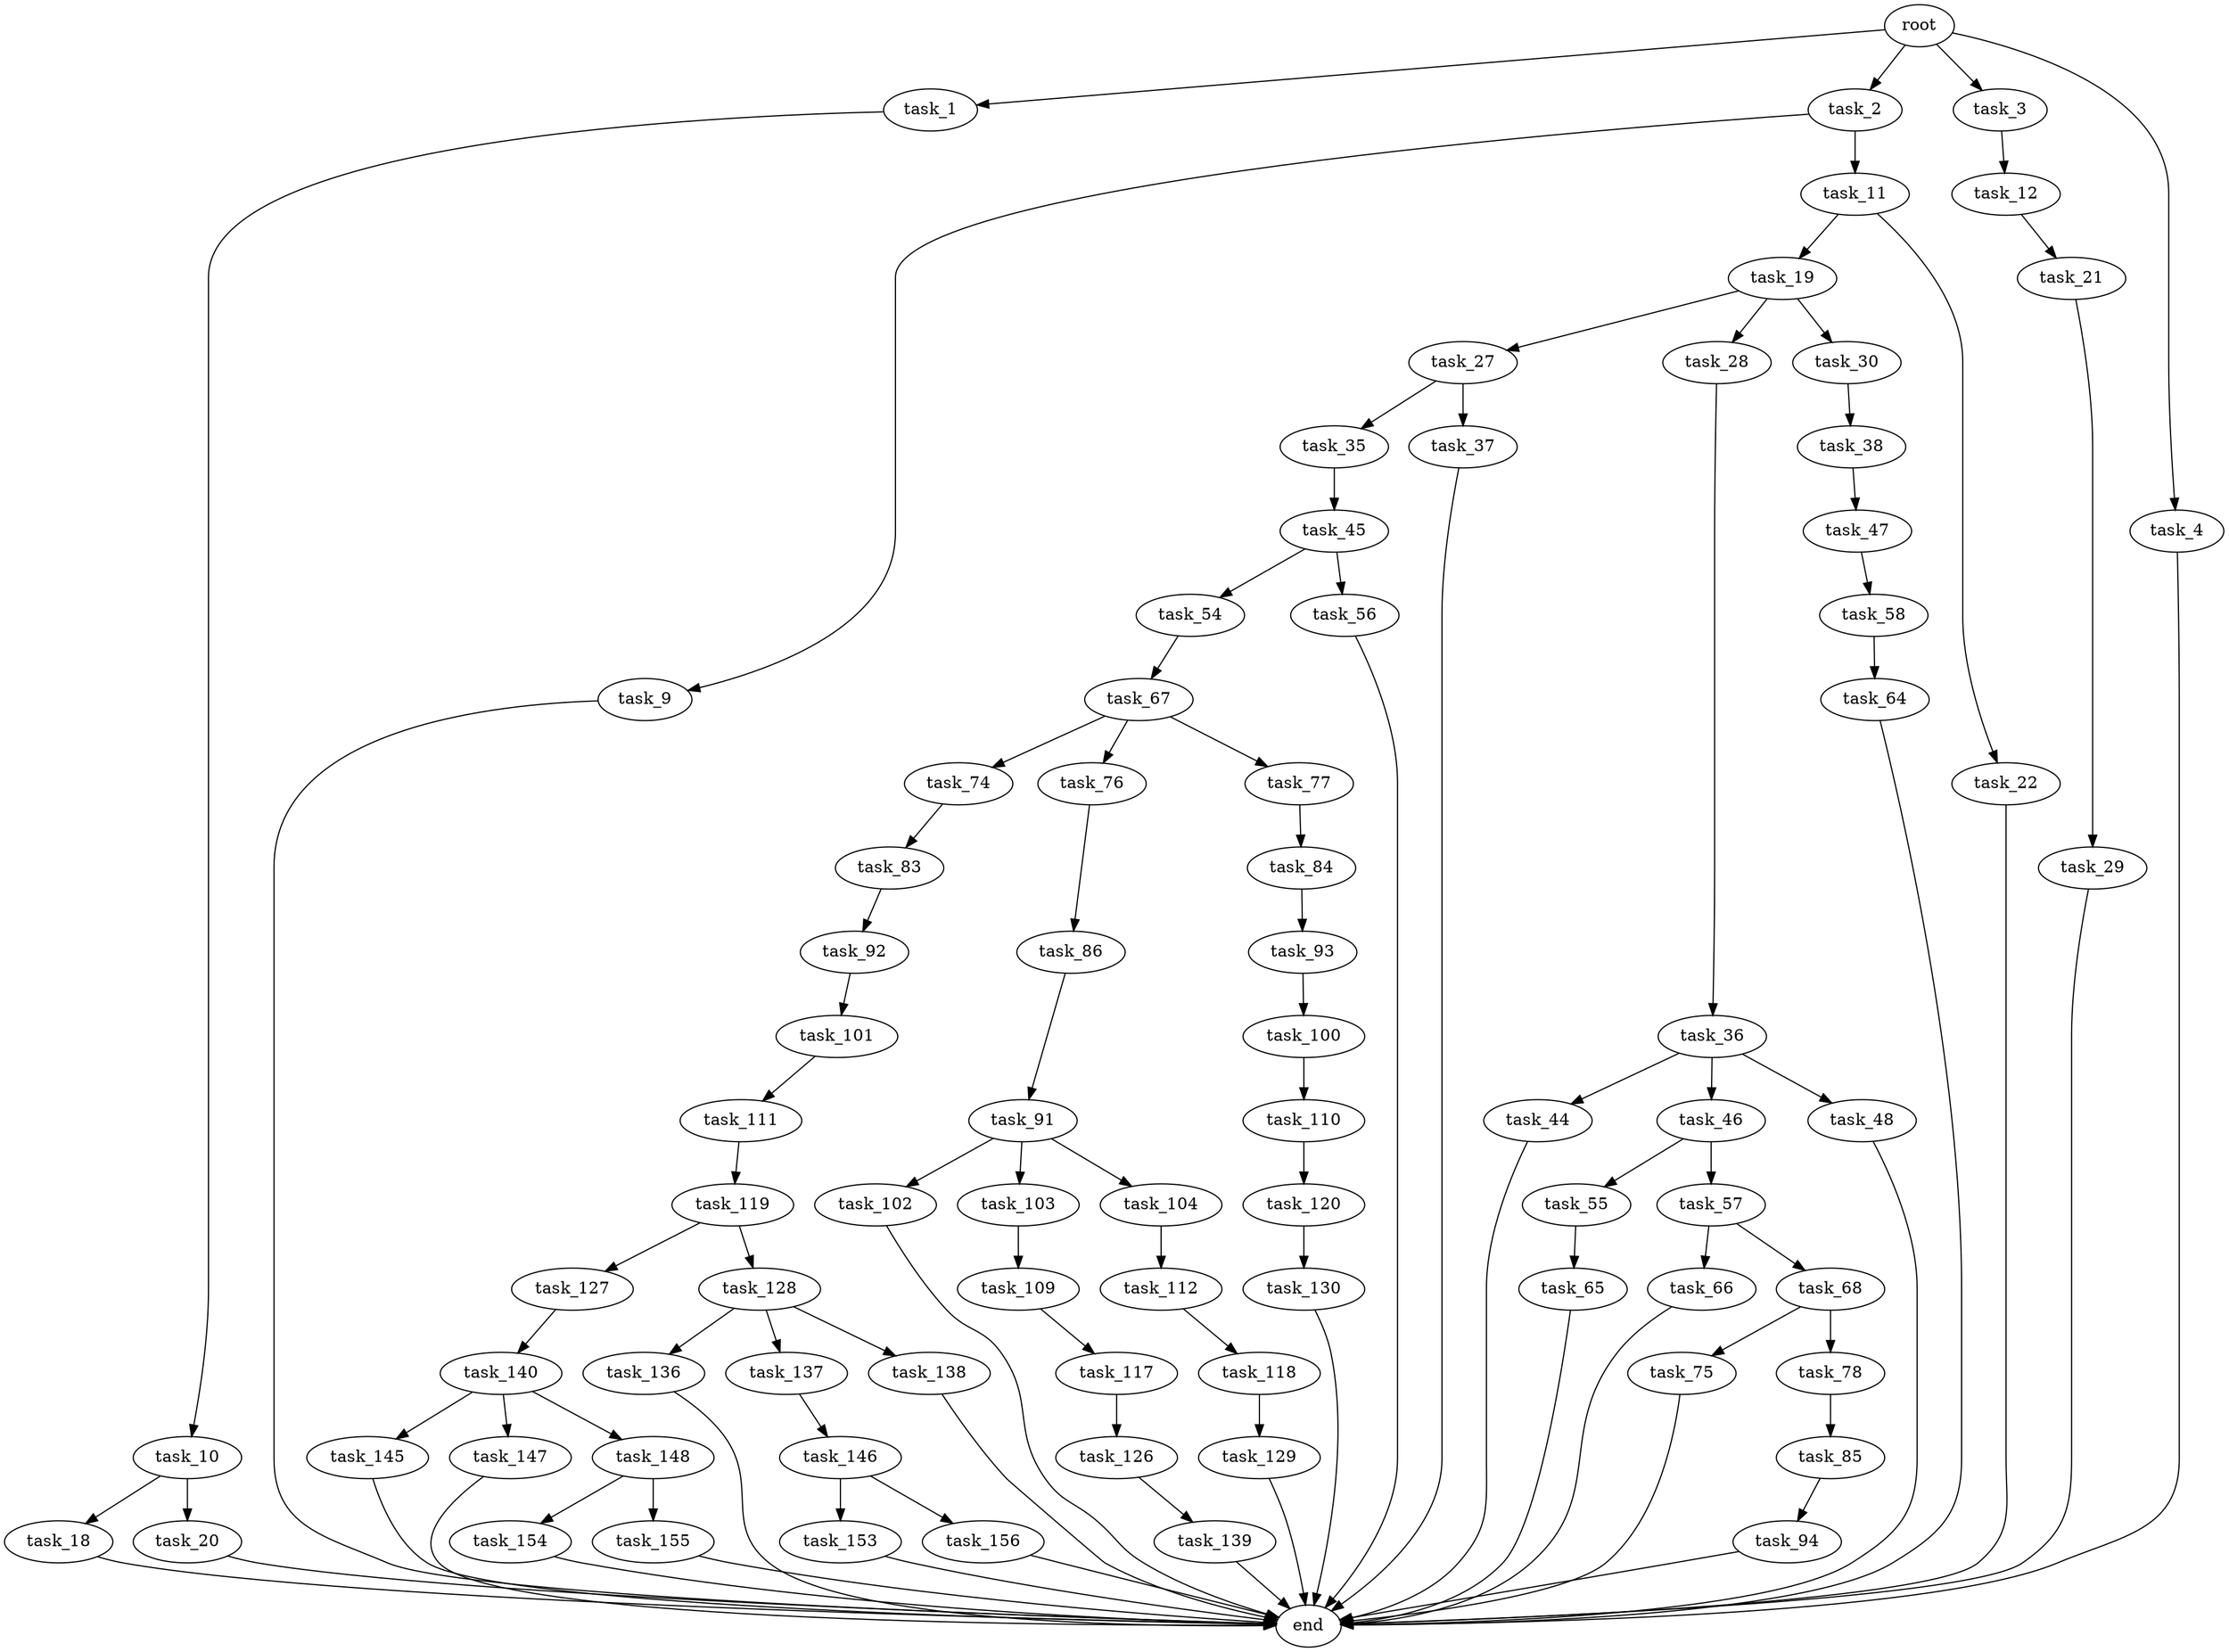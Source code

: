 digraph G {
  root [size="0.000000"];
  task_1 [size="595564242.000000"];
  task_2 [size="251940279739.000000"];
  task_3 [size="87739590307.000000"];
  task_4 [size="64305268645.000000"];
  task_9 [size="395521842018.000000"];
  task_10 [size="8589934592.000000"];
  task_11 [size="28991029248.000000"];
  task_12 [size="549755813888.000000"];
  task_18 [size="68719476736.000000"];
  task_19 [size="1073741824000.000000"];
  task_20 [size="28991029248.000000"];
  task_21 [size="563430642351.000000"];
  task_22 [size="134217728000.000000"];
  task_27 [size="27823111999.000000"];
  task_28 [size="11115567426.000000"];
  task_29 [size="1705702178.000000"];
  task_30 [size="368293445632.000000"];
  task_35 [size="93672506016.000000"];
  task_36 [size="9798382336.000000"];
  task_37 [size="44840792994.000000"];
  task_38 [size="35370639876.000000"];
  task_44 [size="782757789696.000000"];
  task_45 [size="8113958266.000000"];
  task_46 [size="28991029248.000000"];
  task_47 [size="1073741824000.000000"];
  task_48 [size="580820331242.000000"];
  task_54 [size="1219421603565.000000"];
  task_55 [size="7220329560.000000"];
  task_56 [size="231928233984.000000"];
  task_57 [size="14369989144.000000"];
  task_58 [size="4051067558.000000"];
  task_64 [size="16784945562.000000"];
  task_65 [size="502692626996.000000"];
  task_66 [size="1100319390898.000000"];
  task_67 [size="18734145640.000000"];
  task_68 [size="14965715276.000000"];
  task_74 [size="368293445632.000000"];
  task_75 [size="23040842219.000000"];
  task_76 [size="5997331827.000000"];
  task_77 [size="782757789696.000000"];
  task_78 [size="727404545763.000000"];
  task_83 [size="1352590742.000000"];
  task_84 [size="8589934592.000000"];
  task_85 [size="28991029248.000000"];
  task_86 [size="8589934592.000000"];
  task_91 [size="40994636221.000000"];
  task_92 [size="36166519399.000000"];
  task_93 [size="6131149019.000000"];
  task_94 [size="81078241922.000000"];
  task_100 [size="224420307729.000000"];
  task_101 [size="181492719547.000000"];
  task_102 [size="475790983217.000000"];
  task_103 [size="8589934592.000000"];
  task_104 [size="368293445632.000000"];
  task_109 [size="1073741824000.000000"];
  task_110 [size="549755813888.000000"];
  task_111 [size="782757789696.000000"];
  task_112 [size="1073741824000.000000"];
  task_117 [size="782757789696.000000"];
  task_118 [size="22092113591.000000"];
  task_119 [size="10344585170.000000"];
  task_120 [size="381399860284.000000"];
  task_126 [size="40384624601.000000"];
  task_127 [size="167214720548.000000"];
  task_128 [size="11327845501.000000"];
  task_129 [size="16165467652.000000"];
  task_130 [size="134217728000.000000"];
  task_136 [size="134217728000.000000"];
  task_137 [size="782757789696.000000"];
  task_138 [size="8589934592.000000"];
  task_139 [size="680332594118.000000"];
  task_140 [size="3091528251.000000"];
  task_145 [size="28991029248.000000"];
  task_146 [size="304986811439.000000"];
  task_147 [size="8589934592.000000"];
  task_148 [size="231928233984.000000"];
  task_153 [size="14800187859.000000"];
  task_154 [size="134217728000.000000"];
  task_155 [size="549755813888.000000"];
  task_156 [size="1563642291.000000"];
  end [size="0.000000"];

  root -> task_1 [size="1.000000"];
  root -> task_2 [size="1.000000"];
  root -> task_3 [size="1.000000"];
  root -> task_4 [size="1.000000"];
  task_1 -> task_10 [size="33554432.000000"];
  task_2 -> task_9 [size="536870912.000000"];
  task_2 -> task_11 [size="536870912.000000"];
  task_3 -> task_12 [size="209715200.000000"];
  task_4 -> end [size="1.000000"];
  task_9 -> end [size="1.000000"];
  task_10 -> task_18 [size="33554432.000000"];
  task_10 -> task_20 [size="33554432.000000"];
  task_11 -> task_19 [size="75497472.000000"];
  task_11 -> task_22 [size="75497472.000000"];
  task_12 -> task_21 [size="536870912.000000"];
  task_18 -> end [size="1.000000"];
  task_19 -> task_27 [size="838860800.000000"];
  task_19 -> task_28 [size="838860800.000000"];
  task_19 -> task_30 [size="838860800.000000"];
  task_20 -> end [size="1.000000"];
  task_21 -> task_29 [size="679477248.000000"];
  task_22 -> end [size="1.000000"];
  task_27 -> task_35 [size="536870912.000000"];
  task_27 -> task_37 [size="536870912.000000"];
  task_28 -> task_36 [size="33554432.000000"];
  task_29 -> end [size="1.000000"];
  task_30 -> task_38 [size="411041792.000000"];
  task_35 -> task_45 [size="411041792.000000"];
  task_36 -> task_44 [size="209715200.000000"];
  task_36 -> task_46 [size="209715200.000000"];
  task_36 -> task_48 [size="209715200.000000"];
  task_37 -> end [size="1.000000"];
  task_38 -> task_47 [size="75497472.000000"];
  task_44 -> end [size="1.000000"];
  task_45 -> task_54 [size="209715200.000000"];
  task_45 -> task_56 [size="209715200.000000"];
  task_46 -> task_55 [size="75497472.000000"];
  task_46 -> task_57 [size="75497472.000000"];
  task_47 -> task_58 [size="838860800.000000"];
  task_48 -> end [size="1.000000"];
  task_54 -> task_67 [size="838860800.000000"];
  task_55 -> task_65 [size="411041792.000000"];
  task_56 -> end [size="1.000000"];
  task_57 -> task_66 [size="411041792.000000"];
  task_57 -> task_68 [size="411041792.000000"];
  task_58 -> task_64 [size="134217728.000000"];
  task_64 -> end [size="1.000000"];
  task_65 -> end [size="1.000000"];
  task_66 -> end [size="1.000000"];
  task_67 -> task_74 [size="411041792.000000"];
  task_67 -> task_76 [size="411041792.000000"];
  task_67 -> task_77 [size="411041792.000000"];
  task_68 -> task_75 [size="679477248.000000"];
  task_68 -> task_78 [size="679477248.000000"];
  task_74 -> task_83 [size="411041792.000000"];
  task_75 -> end [size="1.000000"];
  task_76 -> task_86 [size="209715200.000000"];
  task_77 -> task_84 [size="679477248.000000"];
  task_78 -> task_85 [size="679477248.000000"];
  task_83 -> task_92 [size="75497472.000000"];
  task_84 -> task_93 [size="33554432.000000"];
  task_85 -> task_94 [size="75497472.000000"];
  task_86 -> task_91 [size="33554432.000000"];
  task_91 -> task_102 [size="75497472.000000"];
  task_91 -> task_103 [size="75497472.000000"];
  task_91 -> task_104 [size="75497472.000000"];
  task_92 -> task_101 [size="33554432.000000"];
  task_93 -> task_100 [size="134217728.000000"];
  task_94 -> end [size="1.000000"];
  task_100 -> task_110 [size="301989888.000000"];
  task_101 -> task_111 [size="134217728.000000"];
  task_102 -> end [size="1.000000"];
  task_103 -> task_109 [size="33554432.000000"];
  task_104 -> task_112 [size="411041792.000000"];
  task_109 -> task_117 [size="838860800.000000"];
  task_110 -> task_120 [size="536870912.000000"];
  task_111 -> task_119 [size="679477248.000000"];
  task_112 -> task_118 [size="838860800.000000"];
  task_117 -> task_126 [size="679477248.000000"];
  task_118 -> task_129 [size="411041792.000000"];
  task_119 -> task_127 [size="679477248.000000"];
  task_119 -> task_128 [size="679477248.000000"];
  task_120 -> task_130 [size="301989888.000000"];
  task_126 -> task_139 [size="838860800.000000"];
  task_127 -> task_140 [size="134217728.000000"];
  task_128 -> task_136 [size="411041792.000000"];
  task_128 -> task_137 [size="411041792.000000"];
  task_128 -> task_138 [size="411041792.000000"];
  task_129 -> end [size="1.000000"];
  task_130 -> end [size="1.000000"];
  task_136 -> end [size="1.000000"];
  task_137 -> task_146 [size="679477248.000000"];
  task_138 -> end [size="1.000000"];
  task_139 -> end [size="1.000000"];
  task_140 -> task_145 [size="75497472.000000"];
  task_140 -> task_147 [size="75497472.000000"];
  task_140 -> task_148 [size="75497472.000000"];
  task_145 -> end [size="1.000000"];
  task_146 -> task_153 [size="301989888.000000"];
  task_146 -> task_156 [size="301989888.000000"];
  task_147 -> end [size="1.000000"];
  task_148 -> task_154 [size="301989888.000000"];
  task_148 -> task_155 [size="301989888.000000"];
  task_153 -> end [size="1.000000"];
  task_154 -> end [size="1.000000"];
  task_155 -> end [size="1.000000"];
  task_156 -> end [size="1.000000"];
}
